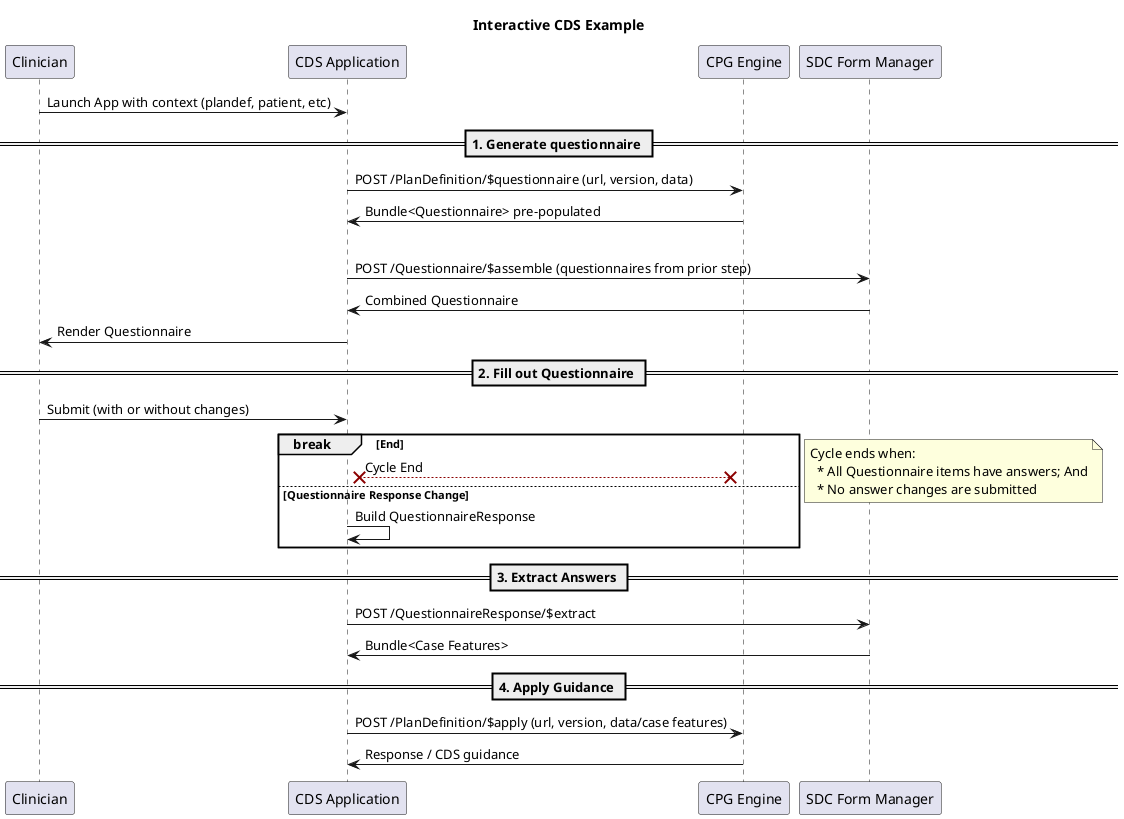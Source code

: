 @startuml

title Interactive CDS Example

participant Clinician
participant CDS as "CDS Application"
participant CPG as "CPG Engine"
participant SDCManager as "SDC Form Manager"


Clinician -> CDS: Launch App with context (plandef, patient, etc)
== 1. Generate questionnaire ==

CDS -> CPG: POST /PlanDefinition/$questionnaire (url, version, data)
CPG -> CDS: Bundle<Questionnaire> pre-populated
' note left
'   See Postman
'   * "Generate Questionnaire from PlanDefinition $questionnaire"
' end note

|||

CDS -> SDCManager: POST /Questionnaire/$assemble (questionnaires from prior step)
SDCManager -> CDS: Combined Questionnaire

' note left
'   See: [[file:///Users/bkaney/projects/doudecim/CPGTraining/output/Questionnaire-QuestionnaireAssembled1.html Example Assembled]]
' end note
CDS -> Clinician: Render Questionnaire

== 2. Fill out Questionnaire ==

Clinician -> CDS: Submit (with or without changes)
break End
    CDS X<--[#8B0000]>X CPG: Cycle End
else Questionnaire Response Change
    CDS -> CDS: Build QuestionnaireResponse
end

note left
  Cycle ends when:
    * All Questionnaire items have answers; And
    * No answer changes are submitted
end note

' CDS X<--[#8B0000]>X CPG: Cycle End

' note right
'   Cycle ends when:
'     * All Questionnaire items have answers; And
'     * No answer changes are submitted
' end note

' CDS -> CDS: Build QuestionnaireResponse

' note left
'   * [[file:///Users/bkaney/projects/doudecim/CPGTraining/output/QuestionnaireResponse-QuestionnaireResponse1.html No change]]
'   * [[file:///Users/bkaney/projects/doudecim/CPGTraining/output/QuestionnaireResponse-QuestionnaireResponse2.html Specify CBC date]]
' end note

== 3. Extract Answers ==

CDS -> SDCManager: POST /QuestionnaireResponse/$extract
SDCManager -> CDS: Bundle<Case Features>

' note left
'   * [[file:///Users/bkaney/projects/doudecim/CPGTraining/output/Bundle-ExtractOutput1.html No change extract]]
'   * [[file:///Users/bkaney/projects/doudecim/CPGTraining/output/Bundle-ExtractOutput2.html Specify CBC date extract]]
' end note

== 4. Apply Guidance ==

CDS -> CPG: POST /PlanDefinition/$apply (url, version, data/case features)
CPG -> CDS: Response / CDS guidance

' note left
'   See Postman:
'   * "Call PlanDefinition $apply (without recent CBC date)"
'   * "Call PlanDefinition $apply (with recent CBC date)"
' end note

@enduml